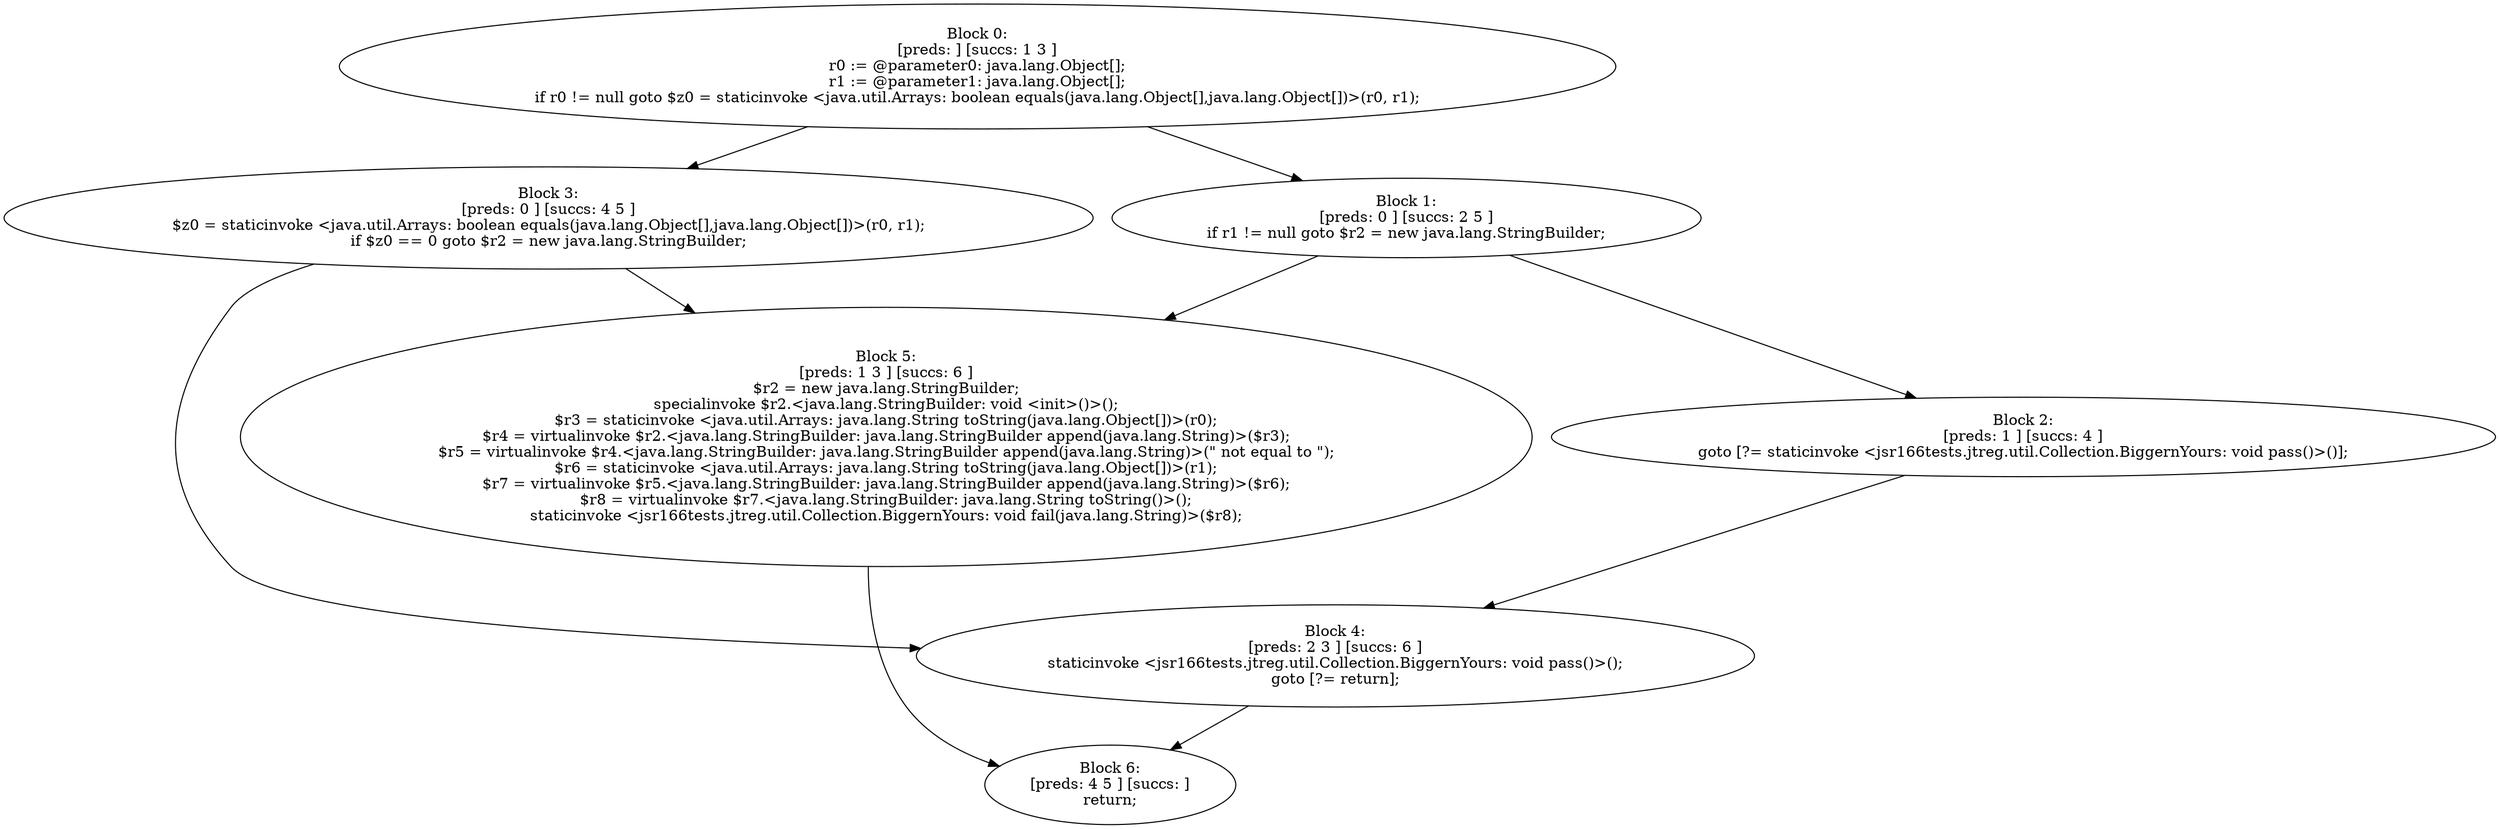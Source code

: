 digraph "unitGraph" {
    "Block 0:
[preds: ] [succs: 1 3 ]
r0 := @parameter0: java.lang.Object[];
r1 := @parameter1: java.lang.Object[];
if r0 != null goto $z0 = staticinvoke <java.util.Arrays: boolean equals(java.lang.Object[],java.lang.Object[])>(r0, r1);
"
    "Block 1:
[preds: 0 ] [succs: 2 5 ]
if r1 != null goto $r2 = new java.lang.StringBuilder;
"
    "Block 2:
[preds: 1 ] [succs: 4 ]
goto [?= staticinvoke <jsr166tests.jtreg.util.Collection.BiggernYours: void pass()>()];
"
    "Block 3:
[preds: 0 ] [succs: 4 5 ]
$z0 = staticinvoke <java.util.Arrays: boolean equals(java.lang.Object[],java.lang.Object[])>(r0, r1);
if $z0 == 0 goto $r2 = new java.lang.StringBuilder;
"
    "Block 4:
[preds: 2 3 ] [succs: 6 ]
staticinvoke <jsr166tests.jtreg.util.Collection.BiggernYours: void pass()>();
goto [?= return];
"
    "Block 5:
[preds: 1 3 ] [succs: 6 ]
$r2 = new java.lang.StringBuilder;
specialinvoke $r2.<java.lang.StringBuilder: void <init>()>();
$r3 = staticinvoke <java.util.Arrays: java.lang.String toString(java.lang.Object[])>(r0);
$r4 = virtualinvoke $r2.<java.lang.StringBuilder: java.lang.StringBuilder append(java.lang.String)>($r3);
$r5 = virtualinvoke $r4.<java.lang.StringBuilder: java.lang.StringBuilder append(java.lang.String)>(\" not equal to \");
$r6 = staticinvoke <java.util.Arrays: java.lang.String toString(java.lang.Object[])>(r1);
$r7 = virtualinvoke $r5.<java.lang.StringBuilder: java.lang.StringBuilder append(java.lang.String)>($r6);
$r8 = virtualinvoke $r7.<java.lang.StringBuilder: java.lang.String toString()>();
staticinvoke <jsr166tests.jtreg.util.Collection.BiggernYours: void fail(java.lang.String)>($r8);
"
    "Block 6:
[preds: 4 5 ] [succs: ]
return;
"
    "Block 0:
[preds: ] [succs: 1 3 ]
r0 := @parameter0: java.lang.Object[];
r1 := @parameter1: java.lang.Object[];
if r0 != null goto $z0 = staticinvoke <java.util.Arrays: boolean equals(java.lang.Object[],java.lang.Object[])>(r0, r1);
"->"Block 1:
[preds: 0 ] [succs: 2 5 ]
if r1 != null goto $r2 = new java.lang.StringBuilder;
";
    "Block 0:
[preds: ] [succs: 1 3 ]
r0 := @parameter0: java.lang.Object[];
r1 := @parameter1: java.lang.Object[];
if r0 != null goto $z0 = staticinvoke <java.util.Arrays: boolean equals(java.lang.Object[],java.lang.Object[])>(r0, r1);
"->"Block 3:
[preds: 0 ] [succs: 4 5 ]
$z0 = staticinvoke <java.util.Arrays: boolean equals(java.lang.Object[],java.lang.Object[])>(r0, r1);
if $z0 == 0 goto $r2 = new java.lang.StringBuilder;
";
    "Block 1:
[preds: 0 ] [succs: 2 5 ]
if r1 != null goto $r2 = new java.lang.StringBuilder;
"->"Block 2:
[preds: 1 ] [succs: 4 ]
goto [?= staticinvoke <jsr166tests.jtreg.util.Collection.BiggernYours: void pass()>()];
";
    "Block 1:
[preds: 0 ] [succs: 2 5 ]
if r1 != null goto $r2 = new java.lang.StringBuilder;
"->"Block 5:
[preds: 1 3 ] [succs: 6 ]
$r2 = new java.lang.StringBuilder;
specialinvoke $r2.<java.lang.StringBuilder: void <init>()>();
$r3 = staticinvoke <java.util.Arrays: java.lang.String toString(java.lang.Object[])>(r0);
$r4 = virtualinvoke $r2.<java.lang.StringBuilder: java.lang.StringBuilder append(java.lang.String)>($r3);
$r5 = virtualinvoke $r4.<java.lang.StringBuilder: java.lang.StringBuilder append(java.lang.String)>(\" not equal to \");
$r6 = staticinvoke <java.util.Arrays: java.lang.String toString(java.lang.Object[])>(r1);
$r7 = virtualinvoke $r5.<java.lang.StringBuilder: java.lang.StringBuilder append(java.lang.String)>($r6);
$r8 = virtualinvoke $r7.<java.lang.StringBuilder: java.lang.String toString()>();
staticinvoke <jsr166tests.jtreg.util.Collection.BiggernYours: void fail(java.lang.String)>($r8);
";
    "Block 2:
[preds: 1 ] [succs: 4 ]
goto [?= staticinvoke <jsr166tests.jtreg.util.Collection.BiggernYours: void pass()>()];
"->"Block 4:
[preds: 2 3 ] [succs: 6 ]
staticinvoke <jsr166tests.jtreg.util.Collection.BiggernYours: void pass()>();
goto [?= return];
";
    "Block 3:
[preds: 0 ] [succs: 4 5 ]
$z0 = staticinvoke <java.util.Arrays: boolean equals(java.lang.Object[],java.lang.Object[])>(r0, r1);
if $z0 == 0 goto $r2 = new java.lang.StringBuilder;
"->"Block 4:
[preds: 2 3 ] [succs: 6 ]
staticinvoke <jsr166tests.jtreg.util.Collection.BiggernYours: void pass()>();
goto [?= return];
";
    "Block 3:
[preds: 0 ] [succs: 4 5 ]
$z0 = staticinvoke <java.util.Arrays: boolean equals(java.lang.Object[],java.lang.Object[])>(r0, r1);
if $z0 == 0 goto $r2 = new java.lang.StringBuilder;
"->"Block 5:
[preds: 1 3 ] [succs: 6 ]
$r2 = new java.lang.StringBuilder;
specialinvoke $r2.<java.lang.StringBuilder: void <init>()>();
$r3 = staticinvoke <java.util.Arrays: java.lang.String toString(java.lang.Object[])>(r0);
$r4 = virtualinvoke $r2.<java.lang.StringBuilder: java.lang.StringBuilder append(java.lang.String)>($r3);
$r5 = virtualinvoke $r4.<java.lang.StringBuilder: java.lang.StringBuilder append(java.lang.String)>(\" not equal to \");
$r6 = staticinvoke <java.util.Arrays: java.lang.String toString(java.lang.Object[])>(r1);
$r7 = virtualinvoke $r5.<java.lang.StringBuilder: java.lang.StringBuilder append(java.lang.String)>($r6);
$r8 = virtualinvoke $r7.<java.lang.StringBuilder: java.lang.String toString()>();
staticinvoke <jsr166tests.jtreg.util.Collection.BiggernYours: void fail(java.lang.String)>($r8);
";
    "Block 4:
[preds: 2 3 ] [succs: 6 ]
staticinvoke <jsr166tests.jtreg.util.Collection.BiggernYours: void pass()>();
goto [?= return];
"->"Block 6:
[preds: 4 5 ] [succs: ]
return;
";
    "Block 5:
[preds: 1 3 ] [succs: 6 ]
$r2 = new java.lang.StringBuilder;
specialinvoke $r2.<java.lang.StringBuilder: void <init>()>();
$r3 = staticinvoke <java.util.Arrays: java.lang.String toString(java.lang.Object[])>(r0);
$r4 = virtualinvoke $r2.<java.lang.StringBuilder: java.lang.StringBuilder append(java.lang.String)>($r3);
$r5 = virtualinvoke $r4.<java.lang.StringBuilder: java.lang.StringBuilder append(java.lang.String)>(\" not equal to \");
$r6 = staticinvoke <java.util.Arrays: java.lang.String toString(java.lang.Object[])>(r1);
$r7 = virtualinvoke $r5.<java.lang.StringBuilder: java.lang.StringBuilder append(java.lang.String)>($r6);
$r8 = virtualinvoke $r7.<java.lang.StringBuilder: java.lang.String toString()>();
staticinvoke <jsr166tests.jtreg.util.Collection.BiggernYours: void fail(java.lang.String)>($r8);
"->"Block 6:
[preds: 4 5 ] [succs: ]
return;
";
}
